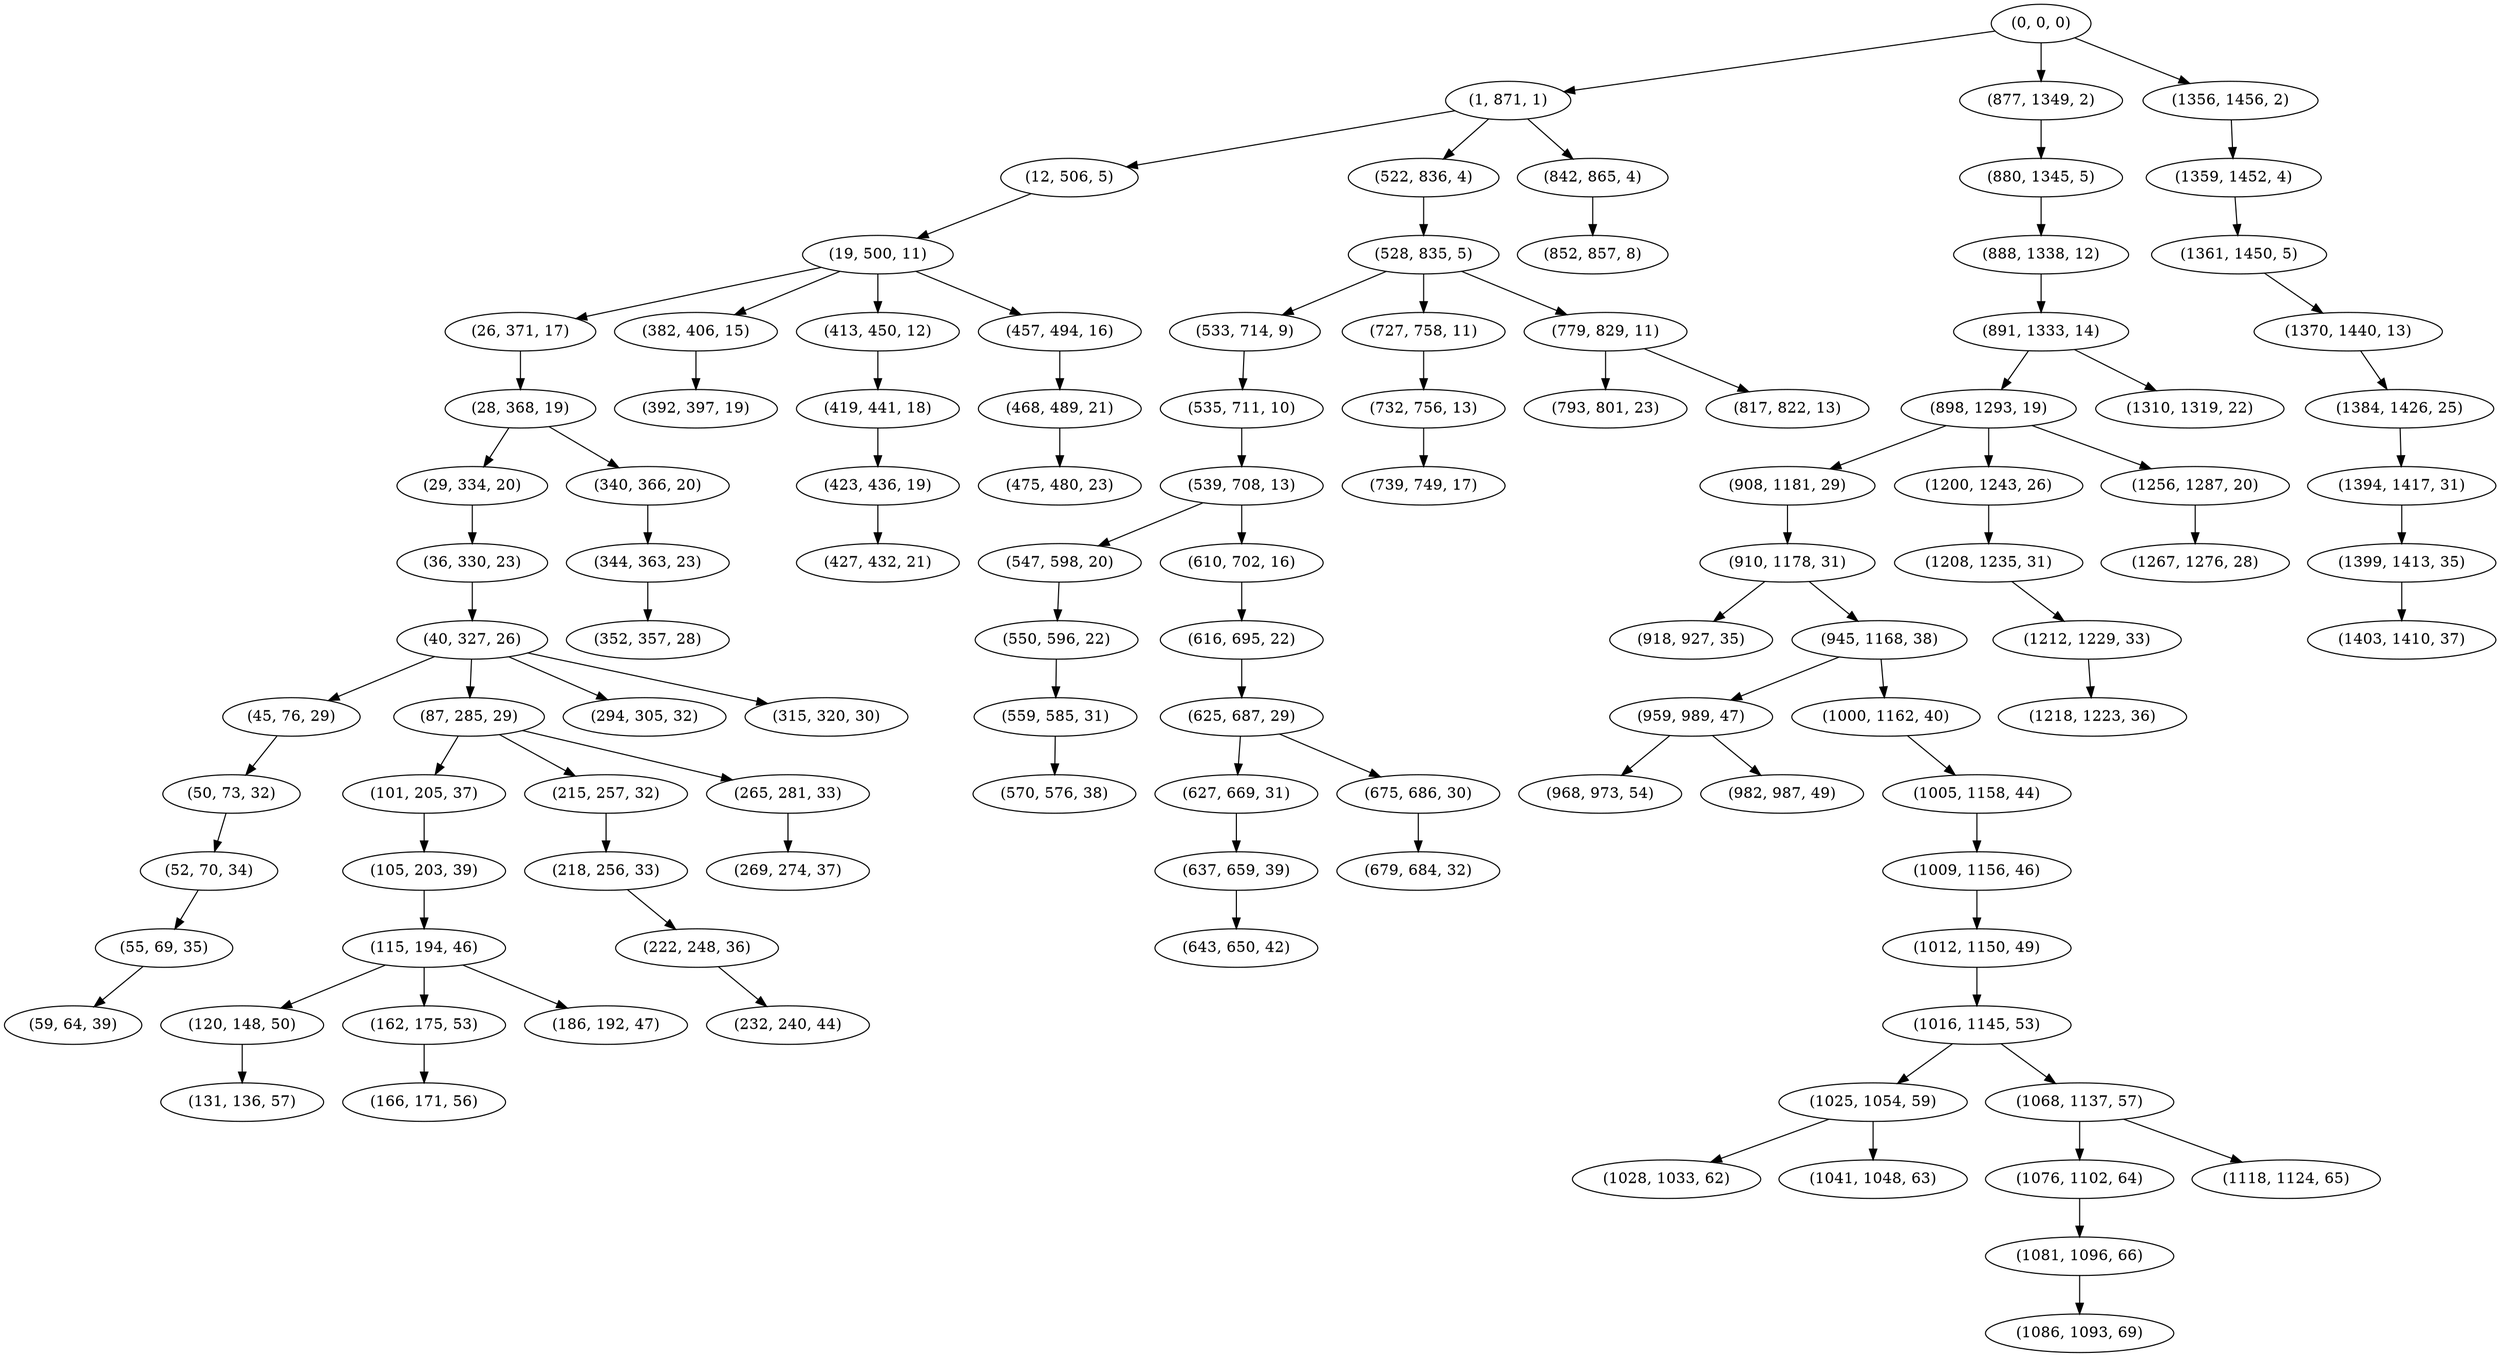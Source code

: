 digraph tree {
    "(0, 0, 0)";
    "(1, 871, 1)";
    "(12, 506, 5)";
    "(19, 500, 11)";
    "(26, 371, 17)";
    "(28, 368, 19)";
    "(29, 334, 20)";
    "(36, 330, 23)";
    "(40, 327, 26)";
    "(45, 76, 29)";
    "(50, 73, 32)";
    "(52, 70, 34)";
    "(55, 69, 35)";
    "(59, 64, 39)";
    "(87, 285, 29)";
    "(101, 205, 37)";
    "(105, 203, 39)";
    "(115, 194, 46)";
    "(120, 148, 50)";
    "(131, 136, 57)";
    "(162, 175, 53)";
    "(166, 171, 56)";
    "(186, 192, 47)";
    "(215, 257, 32)";
    "(218, 256, 33)";
    "(222, 248, 36)";
    "(232, 240, 44)";
    "(265, 281, 33)";
    "(269, 274, 37)";
    "(294, 305, 32)";
    "(315, 320, 30)";
    "(340, 366, 20)";
    "(344, 363, 23)";
    "(352, 357, 28)";
    "(382, 406, 15)";
    "(392, 397, 19)";
    "(413, 450, 12)";
    "(419, 441, 18)";
    "(423, 436, 19)";
    "(427, 432, 21)";
    "(457, 494, 16)";
    "(468, 489, 21)";
    "(475, 480, 23)";
    "(522, 836, 4)";
    "(528, 835, 5)";
    "(533, 714, 9)";
    "(535, 711, 10)";
    "(539, 708, 13)";
    "(547, 598, 20)";
    "(550, 596, 22)";
    "(559, 585, 31)";
    "(570, 576, 38)";
    "(610, 702, 16)";
    "(616, 695, 22)";
    "(625, 687, 29)";
    "(627, 669, 31)";
    "(637, 659, 39)";
    "(643, 650, 42)";
    "(675, 686, 30)";
    "(679, 684, 32)";
    "(727, 758, 11)";
    "(732, 756, 13)";
    "(739, 749, 17)";
    "(779, 829, 11)";
    "(793, 801, 23)";
    "(817, 822, 13)";
    "(842, 865, 4)";
    "(852, 857, 8)";
    "(877, 1349, 2)";
    "(880, 1345, 5)";
    "(888, 1338, 12)";
    "(891, 1333, 14)";
    "(898, 1293, 19)";
    "(908, 1181, 29)";
    "(910, 1178, 31)";
    "(918, 927, 35)";
    "(945, 1168, 38)";
    "(959, 989, 47)";
    "(968, 973, 54)";
    "(982, 987, 49)";
    "(1000, 1162, 40)";
    "(1005, 1158, 44)";
    "(1009, 1156, 46)";
    "(1012, 1150, 49)";
    "(1016, 1145, 53)";
    "(1025, 1054, 59)";
    "(1028, 1033, 62)";
    "(1041, 1048, 63)";
    "(1068, 1137, 57)";
    "(1076, 1102, 64)";
    "(1081, 1096, 66)";
    "(1086, 1093, 69)";
    "(1118, 1124, 65)";
    "(1200, 1243, 26)";
    "(1208, 1235, 31)";
    "(1212, 1229, 33)";
    "(1218, 1223, 36)";
    "(1256, 1287, 20)";
    "(1267, 1276, 28)";
    "(1310, 1319, 22)";
    "(1356, 1456, 2)";
    "(1359, 1452, 4)";
    "(1361, 1450, 5)";
    "(1370, 1440, 13)";
    "(1384, 1426, 25)";
    "(1394, 1417, 31)";
    "(1399, 1413, 35)";
    "(1403, 1410, 37)";
    "(0, 0, 0)" -> "(1, 871, 1)";
    "(0, 0, 0)" -> "(877, 1349, 2)";
    "(0, 0, 0)" -> "(1356, 1456, 2)";
    "(1, 871, 1)" -> "(12, 506, 5)";
    "(1, 871, 1)" -> "(522, 836, 4)";
    "(1, 871, 1)" -> "(842, 865, 4)";
    "(12, 506, 5)" -> "(19, 500, 11)";
    "(19, 500, 11)" -> "(26, 371, 17)";
    "(19, 500, 11)" -> "(382, 406, 15)";
    "(19, 500, 11)" -> "(413, 450, 12)";
    "(19, 500, 11)" -> "(457, 494, 16)";
    "(26, 371, 17)" -> "(28, 368, 19)";
    "(28, 368, 19)" -> "(29, 334, 20)";
    "(28, 368, 19)" -> "(340, 366, 20)";
    "(29, 334, 20)" -> "(36, 330, 23)";
    "(36, 330, 23)" -> "(40, 327, 26)";
    "(40, 327, 26)" -> "(45, 76, 29)";
    "(40, 327, 26)" -> "(87, 285, 29)";
    "(40, 327, 26)" -> "(294, 305, 32)";
    "(40, 327, 26)" -> "(315, 320, 30)";
    "(45, 76, 29)" -> "(50, 73, 32)";
    "(50, 73, 32)" -> "(52, 70, 34)";
    "(52, 70, 34)" -> "(55, 69, 35)";
    "(55, 69, 35)" -> "(59, 64, 39)";
    "(87, 285, 29)" -> "(101, 205, 37)";
    "(87, 285, 29)" -> "(215, 257, 32)";
    "(87, 285, 29)" -> "(265, 281, 33)";
    "(101, 205, 37)" -> "(105, 203, 39)";
    "(105, 203, 39)" -> "(115, 194, 46)";
    "(115, 194, 46)" -> "(120, 148, 50)";
    "(115, 194, 46)" -> "(162, 175, 53)";
    "(115, 194, 46)" -> "(186, 192, 47)";
    "(120, 148, 50)" -> "(131, 136, 57)";
    "(162, 175, 53)" -> "(166, 171, 56)";
    "(215, 257, 32)" -> "(218, 256, 33)";
    "(218, 256, 33)" -> "(222, 248, 36)";
    "(222, 248, 36)" -> "(232, 240, 44)";
    "(265, 281, 33)" -> "(269, 274, 37)";
    "(340, 366, 20)" -> "(344, 363, 23)";
    "(344, 363, 23)" -> "(352, 357, 28)";
    "(382, 406, 15)" -> "(392, 397, 19)";
    "(413, 450, 12)" -> "(419, 441, 18)";
    "(419, 441, 18)" -> "(423, 436, 19)";
    "(423, 436, 19)" -> "(427, 432, 21)";
    "(457, 494, 16)" -> "(468, 489, 21)";
    "(468, 489, 21)" -> "(475, 480, 23)";
    "(522, 836, 4)" -> "(528, 835, 5)";
    "(528, 835, 5)" -> "(533, 714, 9)";
    "(528, 835, 5)" -> "(727, 758, 11)";
    "(528, 835, 5)" -> "(779, 829, 11)";
    "(533, 714, 9)" -> "(535, 711, 10)";
    "(535, 711, 10)" -> "(539, 708, 13)";
    "(539, 708, 13)" -> "(547, 598, 20)";
    "(539, 708, 13)" -> "(610, 702, 16)";
    "(547, 598, 20)" -> "(550, 596, 22)";
    "(550, 596, 22)" -> "(559, 585, 31)";
    "(559, 585, 31)" -> "(570, 576, 38)";
    "(610, 702, 16)" -> "(616, 695, 22)";
    "(616, 695, 22)" -> "(625, 687, 29)";
    "(625, 687, 29)" -> "(627, 669, 31)";
    "(625, 687, 29)" -> "(675, 686, 30)";
    "(627, 669, 31)" -> "(637, 659, 39)";
    "(637, 659, 39)" -> "(643, 650, 42)";
    "(675, 686, 30)" -> "(679, 684, 32)";
    "(727, 758, 11)" -> "(732, 756, 13)";
    "(732, 756, 13)" -> "(739, 749, 17)";
    "(779, 829, 11)" -> "(793, 801, 23)";
    "(779, 829, 11)" -> "(817, 822, 13)";
    "(842, 865, 4)" -> "(852, 857, 8)";
    "(877, 1349, 2)" -> "(880, 1345, 5)";
    "(880, 1345, 5)" -> "(888, 1338, 12)";
    "(888, 1338, 12)" -> "(891, 1333, 14)";
    "(891, 1333, 14)" -> "(898, 1293, 19)";
    "(891, 1333, 14)" -> "(1310, 1319, 22)";
    "(898, 1293, 19)" -> "(908, 1181, 29)";
    "(898, 1293, 19)" -> "(1200, 1243, 26)";
    "(898, 1293, 19)" -> "(1256, 1287, 20)";
    "(908, 1181, 29)" -> "(910, 1178, 31)";
    "(910, 1178, 31)" -> "(918, 927, 35)";
    "(910, 1178, 31)" -> "(945, 1168, 38)";
    "(945, 1168, 38)" -> "(959, 989, 47)";
    "(945, 1168, 38)" -> "(1000, 1162, 40)";
    "(959, 989, 47)" -> "(968, 973, 54)";
    "(959, 989, 47)" -> "(982, 987, 49)";
    "(1000, 1162, 40)" -> "(1005, 1158, 44)";
    "(1005, 1158, 44)" -> "(1009, 1156, 46)";
    "(1009, 1156, 46)" -> "(1012, 1150, 49)";
    "(1012, 1150, 49)" -> "(1016, 1145, 53)";
    "(1016, 1145, 53)" -> "(1025, 1054, 59)";
    "(1016, 1145, 53)" -> "(1068, 1137, 57)";
    "(1025, 1054, 59)" -> "(1028, 1033, 62)";
    "(1025, 1054, 59)" -> "(1041, 1048, 63)";
    "(1068, 1137, 57)" -> "(1076, 1102, 64)";
    "(1068, 1137, 57)" -> "(1118, 1124, 65)";
    "(1076, 1102, 64)" -> "(1081, 1096, 66)";
    "(1081, 1096, 66)" -> "(1086, 1093, 69)";
    "(1200, 1243, 26)" -> "(1208, 1235, 31)";
    "(1208, 1235, 31)" -> "(1212, 1229, 33)";
    "(1212, 1229, 33)" -> "(1218, 1223, 36)";
    "(1256, 1287, 20)" -> "(1267, 1276, 28)";
    "(1356, 1456, 2)" -> "(1359, 1452, 4)";
    "(1359, 1452, 4)" -> "(1361, 1450, 5)";
    "(1361, 1450, 5)" -> "(1370, 1440, 13)";
    "(1370, 1440, 13)" -> "(1384, 1426, 25)";
    "(1384, 1426, 25)" -> "(1394, 1417, 31)";
    "(1394, 1417, 31)" -> "(1399, 1413, 35)";
    "(1399, 1413, 35)" -> "(1403, 1410, 37)";
}
